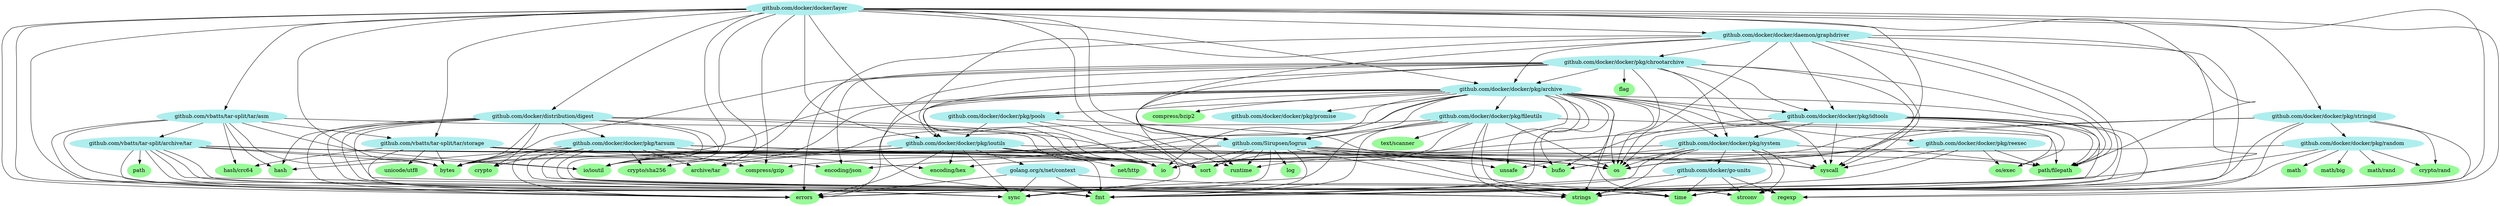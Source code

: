 digraph godep {
0 [label="errors" style="filled" color="palegreen"];
1 [label="flag" style="filled" color="palegreen"];
2 [label="fmt" style="filled" color="palegreen"];
3 [label="strconv" style="filled" color="palegreen"];
4 [label="github.com/docker/docker/pkg/fileutils" style="filled" color="paleturquoise"];
4 -> 0;
4 -> 2;
4 -> 5;
4 -> 6;
4 -> 7;
4 -> 8;
4 -> 9;
4 -> 10;
4 -> 11;
4 -> 12;
13 [label="compress/gzip" style="filled" color="palegreen"];
14 [label="github.com/docker/go-units" style="filled" color="paleturquoise"];
14 -> 2;
14 -> 10;
14 -> 3;
14 -> 11;
14 -> 15;
16 [label="crypto/rand" style="filled" color="palegreen"];
17 [label="encoding/json" style="filled" color="palegreen"];
5 [label="github.com/Sirupsen/logrus" style="filled" color="paleturquoise"];
5 -> 18;
5 -> 19;
5 -> 17;
5 -> 2;
5 -> 6;
5 -> 20;
5 -> 8;
5 -> 21;
5 -> 22;
5 -> 11;
5 -> 23;
5 -> 24;
5 -> 15;
5 -> 25;
26 [label="github.com/docker/distribution/digest" style="filled" color="paleturquoise"];
26 -> 19;
26 -> 27;
26 -> 0;
26 -> 2;
26 -> 28;
26 -> 29;
26 -> 6;
26 -> 7;
26 -> 10;
26 -> 22;
26 -> 11;
26 -> 23;
30 [label="github.com/docker/docker/pkg/ioutils" style="filled" color="paleturquoise"];
30 -> 19;
30 -> 31;
30 -> 32;
30 -> 0;
30 -> 2;
30 -> 33;
30 -> 6;
30 -> 7;
30 -> 34;
30 -> 8;
30 -> 23;
35 [label="github.com/vbatts/tar-split/archive/tar" style="filled" color="paleturquoise"];
35 -> 19;
35 -> 0;
35 -> 2;
35 -> 6;
35 -> 7;
35 -> 8;
35 -> 36;
35 -> 3;
35 -> 11;
35 -> 24;
35 -> 15;
22 [label="sort" style="filled" color="palegreen"];
31 [label="crypto/sha256" style="filled" color="palegreen"];
37 [label="github.com/docker/docker/pkg/archive" style="filled" color="paleturquoise"];
37 -> 38;
37 -> 18;
37 -> 19;
37 -> 39;
37 -> 13;
37 -> 0;
37 -> 2;
37 -> 5;
37 -> 4;
37 -> 40;
37 -> 30;
37 -> 41;
37 -> 42;
37 -> 43;
37 -> 6;
37 -> 7;
37 -> 8;
37 -> 44;
37 -> 9;
37 -> 21;
37 -> 22;
37 -> 11;
37 -> 24;
37 -> 15;
37 -> 25;
43 [label="github.com/docker/docker/pkg/system" style="filled" color="paleturquoise"];
43 -> 18;
43 -> 0;
43 -> 14;
43 -> 6;
43 -> 8;
43 -> 9;
43 -> 3;
43 -> 11;
43 -> 24;
43 -> 15;
43 -> 25;
45 [label="unicode/utf8" style="filled" color="palegreen"];
46 [label="github.com/docker/docker/pkg/random" style="filled" color="paleturquoise"];
46 -> 16;
46 -> 6;
46 -> 47;
46 -> 48;
46 -> 49;
46 -> 23;
46 -> 15;
48 [label="math/big" style="filled" color="palegreen"];
50 [label="github.com/vbatts/tar-split/tar/storage" style="filled" color="paleturquoise"];
50 -> 19;
50 -> 17;
50 -> 0;
50 -> 51;
50 -> 6;
50 -> 8;
50 -> 9;
50 -> 45;
15 [label="time" style="filled" color="palegreen"];
25 [label="unsafe" style="filled" color="palegreen"];
27 [label="crypto" style="filled" color="palegreen"];
52 [label="github.com/docker/docker/daemon/graphdriver" style="filled" color="paleturquoise"];
52 -> 0;
52 -> 2;
52 -> 5;
52 -> 37;
52 -> 53;
52 -> 40;
52 -> 30;
52 -> 8;
52 -> 9;
52 -> 11;
52 -> 24;
52 -> 15;
54 [label="github.com/docker/docker/pkg/reexec" style="filled" color="paleturquoise"];
54 -> 2;
54 -> 8;
54 -> 44;
54 -> 9;
54 -> 24;
19 [label="bytes" style="filled" color="palegreen"];
18 [label="bufio" style="filled" color="palegreen"];
24 [label="syscall" style="filled" color="palegreen"];
12 [label="text/scanner" style="filled" color="palegreen"];
41 [label="github.com/docker/docker/pkg/pools" style="filled" color="paleturquoise"];
41 -> 18;
41 -> 30;
41 -> 6;
41 -> 23;
53 [label="github.com/docker/docker/pkg/chrootarchive" style="filled" color="paleturquoise"];
53 -> 19;
53 -> 17;
53 -> 1;
53 -> 2;
53 -> 37;
53 -> 40;
53 -> 54;
53 -> 43;
53 -> 6;
53 -> 7;
53 -> 8;
53 -> 9;
53 -> 21;
53 -> 24;
47 [label="math" style="filled" color="palegreen"];
40 [label="github.com/docker/docker/pkg/idtools" style="filled" color="paleturquoise"];
40 -> 18;
40 -> 2;
40 -> 43;
40 -> 8;
40 -> 44;
40 -> 9;
40 -> 22;
40 -> 3;
40 -> 11;
40 -> 24;
32 [label="encoding/hex" style="filled" color="palegreen"];
10 [label="regexp" style="filled" color="palegreen"];
38 [label="archive/tar" style="filled" color="palegreen"];
20 [label="log" style="filled" color="palegreen"];
28 [label="github.com/docker/docker/pkg/tarsum" style="filled" color="paleturquoise"];
28 -> 38;
28 -> 19;
28 -> 13;
28 -> 27;
28 -> 31;
28 -> 32;
28 -> 0;
28 -> 2;
28 -> 29;
28 -> 6;
28 -> 22;
28 -> 3;
28 -> 11;
7 [label="io/ioutil" style="filled" color="palegreen"];
9 [label="path/filepath" style="filled" color="palegreen"];
33 [label="golang.org/x/net/context" style="filled" color="paleturquoise"];
33 -> 0;
33 -> 2;
33 -> 23;
33 -> 15;
34 [label="net/http" style="filled" color="palegreen"];
42 [label="github.com/docker/docker/pkg/promise" style="filled" color="paleturquoise"];
55 [label="github.com/docker/docker/pkg/stringid" style="filled" color="paleturquoise"];
55 -> 16;
55 -> 32;
55 -> 46;
55 -> 6;
55 -> 10;
55 -> 3;
55 -> 11;
36 [label="path" style="filled" color="palegreen"];
6 [label="io" style="filled" color="palegreen"];
8 [label="os" style="filled" color="palegreen"];
29 [label="hash" style="filled" color="palegreen"];
39 [label="compress/bzip2" style="filled" color="palegreen"];
51 [label="hash/crc64" style="filled" color="palegreen"];
56 [label="github.com/docker/docker/layer" style="filled" color="paleturquoise"];
56 -> 38;
56 -> 19;
56 -> 13;
56 -> 0;
56 -> 2;
56 -> 5;
56 -> 26;
56 -> 52;
56 -> 37;
56 -> 30;
56 -> 55;
56 -> 57;
56 -> 50;
56 -> 6;
56 -> 7;
56 -> 8;
56 -> 9;
56 -> 10;
56 -> 21;
56 -> 3;
56 -> 23;
21 [label="runtime" style="filled" color="palegreen"];
11 [label="strings" style="filled" color="palegreen"];
57 [label="github.com/vbatts/tar-split/tar/asm" style="filled" color="paleturquoise"];
57 -> 19;
57 -> 2;
57 -> 35;
57 -> 50;
57 -> 29;
57 -> 51;
57 -> 6;
57 -> 7;
57 -> 23;
23 [label="sync" style="filled" color="palegreen"];
44 [label="os/exec" style="filled" color="palegreen"];
49 [label="math/rand" style="filled" color="palegreen"];
}
